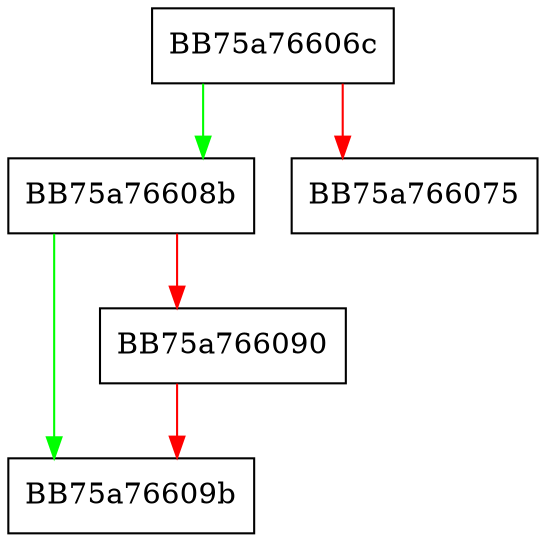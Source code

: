 digraph sqlite3SrcListFuncArgs {
  node [shape="box"];
  graph [splines=ortho];
  BB75a76606c -> BB75a76608b [color="green"];
  BB75a76606c -> BB75a766075 [color="red"];
  BB75a76608b -> BB75a76609b [color="green"];
  BB75a76608b -> BB75a766090 [color="red"];
  BB75a766090 -> BB75a76609b [color="red"];
}